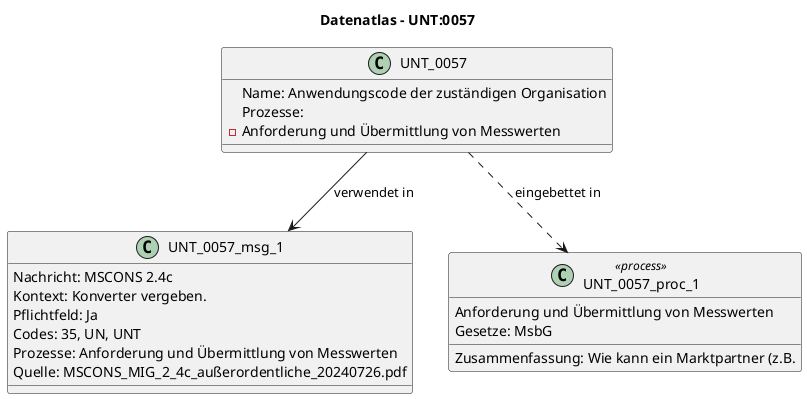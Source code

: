 @startuml
title Datenatlas – UNT:0057
class UNT_0057 {
  Name: Anwendungscode der zuständigen Organisation
  Prozesse:
    - Anforderung und Übermittlung von Messwerten
}
class UNT_0057_msg_1 {
  Nachricht: MSCONS 2.4c
  Kontext: Konverter vergeben.
  Pflichtfeld: Ja
  Codes: 35, UN, UNT
  Prozesse: Anforderung und Übermittlung von Messwerten
  Quelle: MSCONS_MIG_2_4c_außerordentliche_20240726.pdf
}
UNT_0057 --> UNT_0057_msg_1 : verwendet in
class UNT_0057_proc_1 <<process>> {
  Anforderung und Übermittlung von Messwerten
  Gesetze: MsbG
  Zusammenfassung: Wie kann ein Marktpartner (z.B.
}
UNT_0057 ..> UNT_0057_proc_1 : eingebettet in
@enduml